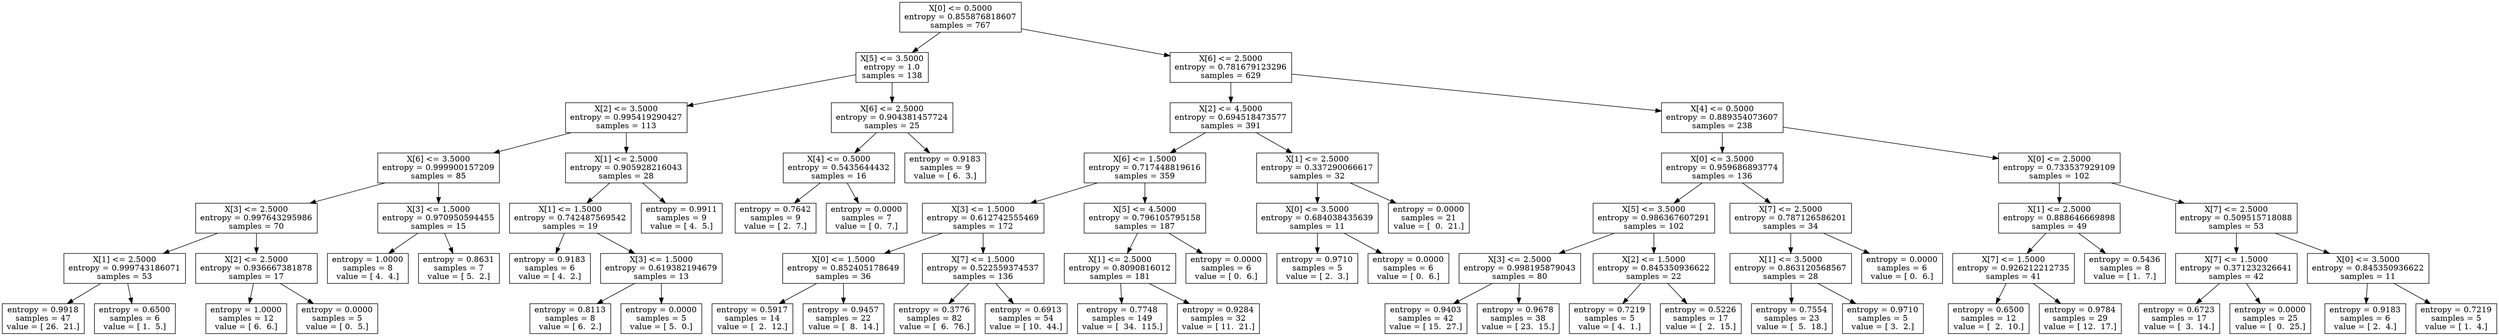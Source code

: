 digraph Tree {
0 [label="X[0] <= 0.5000\nentropy = 0.855876818607\nsamples = 767", shape="box"] ;
1 [label="X[5] <= 3.5000\nentropy = 1.0\nsamples = 138", shape="box"] ;
0 -> 1 ;
2 [label="X[2] <= 3.5000\nentropy = 0.995419290427\nsamples = 113", shape="box"] ;
1 -> 2 ;
3 [label="X[6] <= 3.5000\nentropy = 0.999900157209\nsamples = 85", shape="box"] ;
2 -> 3 ;
4 [label="X[3] <= 2.5000\nentropy = 0.997643295986\nsamples = 70", shape="box"] ;
3 -> 4 ;
5 [label="X[1] <= 2.5000\nentropy = 0.999743186071\nsamples = 53", shape="box"] ;
4 -> 5 ;
6 [label="entropy = 0.9918\nsamples = 47\nvalue = [ 26.  21.]", shape="box"] ;
5 -> 6 ;
7 [label="entropy = 0.6500\nsamples = 6\nvalue = [ 1.  5.]", shape="box"] ;
5 -> 7 ;
8 [label="X[2] <= 2.5000\nentropy = 0.936667381878\nsamples = 17", shape="box"] ;
4 -> 8 ;
9 [label="entropy = 1.0000\nsamples = 12\nvalue = [ 6.  6.]", shape="box"] ;
8 -> 9 ;
10 [label="entropy = 0.0000\nsamples = 5\nvalue = [ 0.  5.]", shape="box"] ;
8 -> 10 ;
11 [label="X[3] <= 1.5000\nentropy = 0.970950594455\nsamples = 15", shape="box"] ;
3 -> 11 ;
12 [label="entropy = 1.0000\nsamples = 8\nvalue = [ 4.  4.]", shape="box"] ;
11 -> 12 ;
13 [label="entropy = 0.8631\nsamples = 7\nvalue = [ 5.  2.]", shape="box"] ;
11 -> 13 ;
14 [label="X[1] <= 2.5000\nentropy = 0.905928216043\nsamples = 28", shape="box"] ;
2 -> 14 ;
15 [label="X[1] <= 1.5000\nentropy = 0.742487569542\nsamples = 19", shape="box"] ;
14 -> 15 ;
16 [label="entropy = 0.9183\nsamples = 6\nvalue = [ 4.  2.]", shape="box"] ;
15 -> 16 ;
17 [label="X[3] <= 1.5000\nentropy = 0.619382194679\nsamples = 13", shape="box"] ;
15 -> 17 ;
18 [label="entropy = 0.8113\nsamples = 8\nvalue = [ 6.  2.]", shape="box"] ;
17 -> 18 ;
19 [label="entropy = 0.0000\nsamples = 5\nvalue = [ 5.  0.]", shape="box"] ;
17 -> 19 ;
20 [label="entropy = 0.9911\nsamples = 9\nvalue = [ 4.  5.]", shape="box"] ;
14 -> 20 ;
21 [label="X[6] <= 2.5000\nentropy = 0.904381457724\nsamples = 25", shape="box"] ;
1 -> 21 ;
22 [label="X[4] <= 0.5000\nentropy = 0.5435644432\nsamples = 16", shape="box"] ;
21 -> 22 ;
23 [label="entropy = 0.7642\nsamples = 9\nvalue = [ 2.  7.]", shape="box"] ;
22 -> 23 ;
24 [label="entropy = 0.0000\nsamples = 7\nvalue = [ 0.  7.]", shape="box"] ;
22 -> 24 ;
25 [label="entropy = 0.9183\nsamples = 9\nvalue = [ 6.  3.]", shape="box"] ;
21 -> 25 ;
26 [label="X[6] <= 2.5000\nentropy = 0.781679123296\nsamples = 629", shape="box"] ;
0 -> 26 ;
27 [label="X[2] <= 4.5000\nentropy = 0.694518473577\nsamples = 391", shape="box"] ;
26 -> 27 ;
28 [label="X[6] <= 1.5000\nentropy = 0.717448819616\nsamples = 359", shape="box"] ;
27 -> 28 ;
29 [label="X[3] <= 1.5000\nentropy = 0.612742555469\nsamples = 172", shape="box"] ;
28 -> 29 ;
30 [label="X[0] <= 1.5000\nentropy = 0.852405178649\nsamples = 36", shape="box"] ;
29 -> 30 ;
31 [label="entropy = 0.5917\nsamples = 14\nvalue = [  2.  12.]", shape="box"] ;
30 -> 31 ;
32 [label="entropy = 0.9457\nsamples = 22\nvalue = [  8.  14.]", shape="box"] ;
30 -> 32 ;
33 [label="X[7] <= 1.5000\nentropy = 0.522559374537\nsamples = 136", shape="box"] ;
29 -> 33 ;
34 [label="entropy = 0.3776\nsamples = 82\nvalue = [  6.  76.]", shape="box"] ;
33 -> 34 ;
35 [label="entropy = 0.6913\nsamples = 54\nvalue = [ 10.  44.]", shape="box"] ;
33 -> 35 ;
36 [label="X[5] <= 4.5000\nentropy = 0.796105795158\nsamples = 187", shape="box"] ;
28 -> 36 ;
37 [label="X[1] <= 2.5000\nentropy = 0.8090816012\nsamples = 181", shape="box"] ;
36 -> 37 ;
38 [label="entropy = 0.7748\nsamples = 149\nvalue = [  34.  115.]", shape="box"] ;
37 -> 38 ;
39 [label="entropy = 0.9284\nsamples = 32\nvalue = [ 11.  21.]", shape="box"] ;
37 -> 39 ;
40 [label="entropy = 0.0000\nsamples = 6\nvalue = [ 0.  6.]", shape="box"] ;
36 -> 40 ;
41 [label="X[1] <= 2.5000\nentropy = 0.337290066617\nsamples = 32", shape="box"] ;
27 -> 41 ;
42 [label="X[0] <= 3.5000\nentropy = 0.684038435639\nsamples = 11", shape="box"] ;
41 -> 42 ;
43 [label="entropy = 0.9710\nsamples = 5\nvalue = [ 2.  3.]", shape="box"] ;
42 -> 43 ;
44 [label="entropy = 0.0000\nsamples = 6\nvalue = [ 0.  6.]", shape="box"] ;
42 -> 44 ;
45 [label="entropy = 0.0000\nsamples = 21\nvalue = [  0.  21.]", shape="box"] ;
41 -> 45 ;
46 [label="X[4] <= 0.5000\nentropy = 0.889354073607\nsamples = 238", shape="box"] ;
26 -> 46 ;
47 [label="X[0] <= 3.5000\nentropy = 0.959686893774\nsamples = 136", shape="box"] ;
46 -> 47 ;
48 [label="X[5] <= 3.5000\nentropy = 0.986367607291\nsamples = 102", shape="box"] ;
47 -> 48 ;
49 [label="X[3] <= 2.5000\nentropy = 0.998195879043\nsamples = 80", shape="box"] ;
48 -> 49 ;
50 [label="entropy = 0.9403\nsamples = 42\nvalue = [ 15.  27.]", shape="box"] ;
49 -> 50 ;
51 [label="entropy = 0.9678\nsamples = 38\nvalue = [ 23.  15.]", shape="box"] ;
49 -> 51 ;
52 [label="X[2] <= 1.5000\nentropy = 0.845350936622\nsamples = 22", shape="box"] ;
48 -> 52 ;
53 [label="entropy = 0.7219\nsamples = 5\nvalue = [ 4.  1.]", shape="box"] ;
52 -> 53 ;
54 [label="entropy = 0.5226\nsamples = 17\nvalue = [  2.  15.]", shape="box"] ;
52 -> 54 ;
55 [label="X[7] <= 2.5000\nentropy = 0.787126586201\nsamples = 34", shape="box"] ;
47 -> 55 ;
56 [label="X[1] <= 3.5000\nentropy = 0.863120568567\nsamples = 28", shape="box"] ;
55 -> 56 ;
57 [label="entropy = 0.7554\nsamples = 23\nvalue = [  5.  18.]", shape="box"] ;
56 -> 57 ;
58 [label="entropy = 0.9710\nsamples = 5\nvalue = [ 3.  2.]", shape="box"] ;
56 -> 58 ;
59 [label="entropy = 0.0000\nsamples = 6\nvalue = [ 0.  6.]", shape="box"] ;
55 -> 59 ;
60 [label="X[0] <= 2.5000\nentropy = 0.733537929109\nsamples = 102", shape="box"] ;
46 -> 60 ;
61 [label="X[1] <= 2.5000\nentropy = 0.888646669898\nsamples = 49", shape="box"] ;
60 -> 61 ;
62 [label="X[7] <= 1.5000\nentropy = 0.926212212735\nsamples = 41", shape="box"] ;
61 -> 62 ;
63 [label="entropy = 0.6500\nsamples = 12\nvalue = [  2.  10.]", shape="box"] ;
62 -> 63 ;
64 [label="entropy = 0.9784\nsamples = 29\nvalue = [ 12.  17.]", shape="box"] ;
62 -> 64 ;
65 [label="entropy = 0.5436\nsamples = 8\nvalue = [ 1.  7.]", shape="box"] ;
61 -> 65 ;
66 [label="X[7] <= 2.5000\nentropy = 0.509515718088\nsamples = 53", shape="box"] ;
60 -> 66 ;
67 [label="X[7] <= 1.5000\nentropy = 0.371232326641\nsamples = 42", shape="box"] ;
66 -> 67 ;
68 [label="entropy = 0.6723\nsamples = 17\nvalue = [  3.  14.]", shape="box"] ;
67 -> 68 ;
69 [label="entropy = 0.0000\nsamples = 25\nvalue = [  0.  25.]", shape="box"] ;
67 -> 69 ;
70 [label="X[0] <= 3.5000\nentropy = 0.845350936622\nsamples = 11", shape="box"] ;
66 -> 70 ;
71 [label="entropy = 0.9183\nsamples = 6\nvalue = [ 2.  4.]", shape="box"] ;
70 -> 71 ;
72 [label="entropy = 0.7219\nsamples = 5\nvalue = [ 1.  4.]", shape="box"] ;
70 -> 72 ;
}